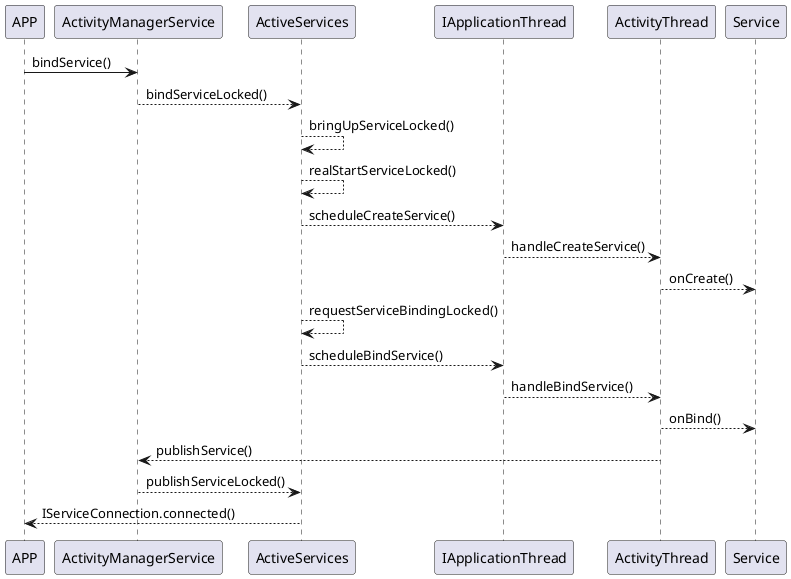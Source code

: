 @startuml
APP -> ActivityManagerService: bindService()
ActivityManagerService --> ActiveServices: bindServiceLocked()
ActiveServices --> ActiveServices: bringUpServiceLocked()
ActiveServices --> ActiveServices: realStartServiceLocked()
ActiveServices --> IApplicationThread: scheduleCreateService()
IApplicationThread --> ActivityThread: handleCreateService()
ActivityThread --> Service: onCreate()
ActiveServices --> ActiveServices: requestServiceBindingLocked()
ActiveServices --> IApplicationThread: scheduleBindService()
IApplicationThread --> ActivityThread: handleBindService()
ActivityThread --> Service: onBind()
ActivityManagerService <-- ActivityThread: publishService()
ActivityManagerService --> ActiveServices: publishServiceLocked()
ActiveServices --> APP: IServiceConnection.connected()
@enduml
